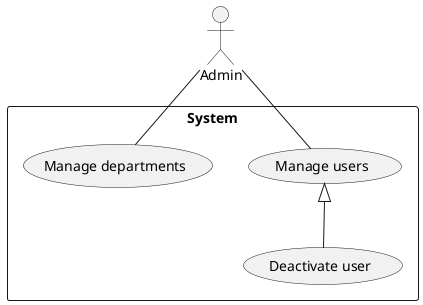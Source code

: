 @startuml Admin
:Admin: as ad

rectangle System {
    ad -- (Manage users)
    (Manage users) <|-- (Deactivate user)
    ad -- (Manage departments)
}

@enduml